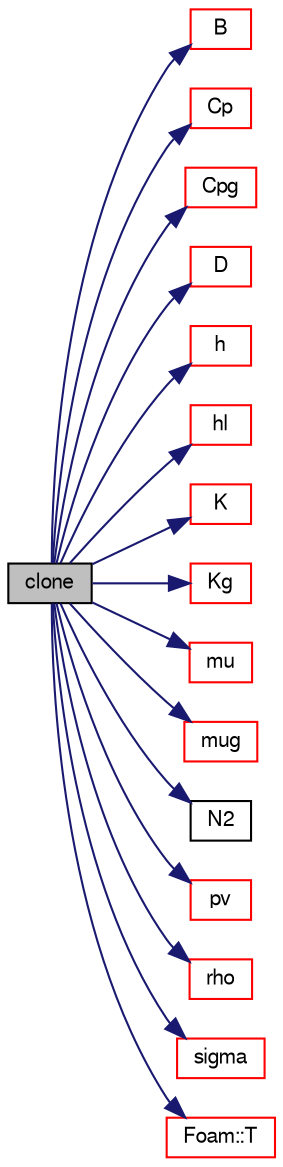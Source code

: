 digraph "clone"
{
  bgcolor="transparent";
  edge [fontname="FreeSans",fontsize="10",labelfontname="FreeSans",labelfontsize="10"];
  node [fontname="FreeSans",fontsize="10",shape=record];
  rankdir="LR";
  Node13 [label="clone",height=0.2,width=0.4,color="black", fillcolor="grey75", style="filled", fontcolor="black"];
  Node13 -> Node14 [color="midnightblue",fontsize="10",style="solid",fontname="FreeSans"];
  Node14 [label="B",height=0.2,width=0.4,color="red",URL="$a29962.html#a1f9ff94e737d2e0a47f334e31b94419e",tooltip="Second Virial Coefficient [m^3/kg]. "];
  Node13 -> Node20 [color="midnightblue",fontsize="10",style="solid",fontname="FreeSans"];
  Node20 [label="Cp",height=0.2,width=0.4,color="red",URL="$a29962.html#aa3c6db57b3c2349f7078463fda391158",tooltip="Liquid heat capacity [J/(kg K)]. "];
  Node13 -> Node22 [color="midnightblue",fontsize="10",style="solid",fontname="FreeSans"];
  Node22 [label="Cpg",height=0.2,width=0.4,color="red",URL="$a29962.html#a48ab15b6063e624713e5ab1589544ce2",tooltip="Ideal gas heat capacity [J/(kg K)]. "];
  Node13 -> Node27 [color="midnightblue",fontsize="10",style="solid",fontname="FreeSans"];
  Node27 [label="D",height=0.2,width=0.4,color="red",URL="$a29962.html#a2e708bd90b5d9eb44d555510967a8f81",tooltip="Vapour diffussivity [m2/s]. "];
  Node13 -> Node29 [color="midnightblue",fontsize="10",style="solid",fontname="FreeSans"];
  Node29 [label="h",height=0.2,width=0.4,color="red",URL="$a29962.html#a3569c4af4ca72f884acbec9ca4128db0",tooltip="Liquid Enthalpy [J/(kg)]. "];
  Node13 -> Node30 [color="midnightblue",fontsize="10",style="solid",fontname="FreeSans"];
  Node30 [label="hl",height=0.2,width=0.4,color="red",URL="$a29962.html#ad6dc578c5da8eaae2169eabdb869b649",tooltip="Heat of vapourisation [J/kg]. "];
  Node13 -> Node32 [color="midnightblue",fontsize="10",style="solid",fontname="FreeSans"];
  Node32 [label="K",height=0.2,width=0.4,color="red",URL="$a29962.html#a4235213634c8d43b1fc07fb29eaf6164",tooltip="Liquid thermal conductivity [W/(m K)]. "];
  Node13 -> Node33 [color="midnightblue",fontsize="10",style="solid",fontname="FreeSans"];
  Node33 [label="Kg",height=0.2,width=0.4,color="red",URL="$a29962.html#af943d8a0d2af0f039beb149978ad6abf",tooltip="Vapour thermal conductivity [W/(m K)]. "];
  Node13 -> Node35 [color="midnightblue",fontsize="10",style="solid",fontname="FreeSans"];
  Node35 [label="mu",height=0.2,width=0.4,color="red",URL="$a29962.html#a3e54dc6e2f8afb3cc8db22c54511fc36",tooltip="Liquid viscosity [Pa s]. "];
  Node13 -> Node39 [color="midnightblue",fontsize="10",style="solid",fontname="FreeSans"];
  Node39 [label="mug",height=0.2,width=0.4,color="red",URL="$a29962.html#aaf3a574f039cec15a76444a0d0502cef",tooltip="Vapour viscosity [Pa s]. "];
  Node13 -> Node40 [color="midnightblue",fontsize="10",style="solid",fontname="FreeSans"];
  Node40 [label="N2",height=0.2,width=0.4,color="black",URL="$a29962.html#ac7b28484e399e3cf9e9b3032be1d36c4",tooltip="Construct null. "];
  Node13 -> Node41 [color="midnightblue",fontsize="10",style="solid",fontname="FreeSans"];
  Node41 [label="pv",height=0.2,width=0.4,color="red",URL="$a29962.html#ab6c48215446173bc01773d033ac8e337",tooltip="Vapour pressure [Pa]. "];
  Node13 -> Node42 [color="midnightblue",fontsize="10",style="solid",fontname="FreeSans"];
  Node42 [label="rho",height=0.2,width=0.4,color="red",URL="$a29962.html#a79793fef0683d35cc934a4d38fb6dbee",tooltip="Liquid density [kg/m^3]. "];
  Node13 -> Node44 [color="midnightblue",fontsize="10",style="solid",fontname="FreeSans"];
  Node44 [label="sigma",height=0.2,width=0.4,color="red",URL="$a29962.html#a7cee74aa297ad09087f0abbc7182a2af",tooltip="Surface tension [N/m]. "];
  Node13 -> Node45 [color="midnightblue",fontsize="10",style="solid",fontname="FreeSans"];
  Node45 [label="Foam::T",height=0.2,width=0.4,color="red",URL="$a21124.html#ae57fda0abb14bb0944947c463c6e09d4"];
}
